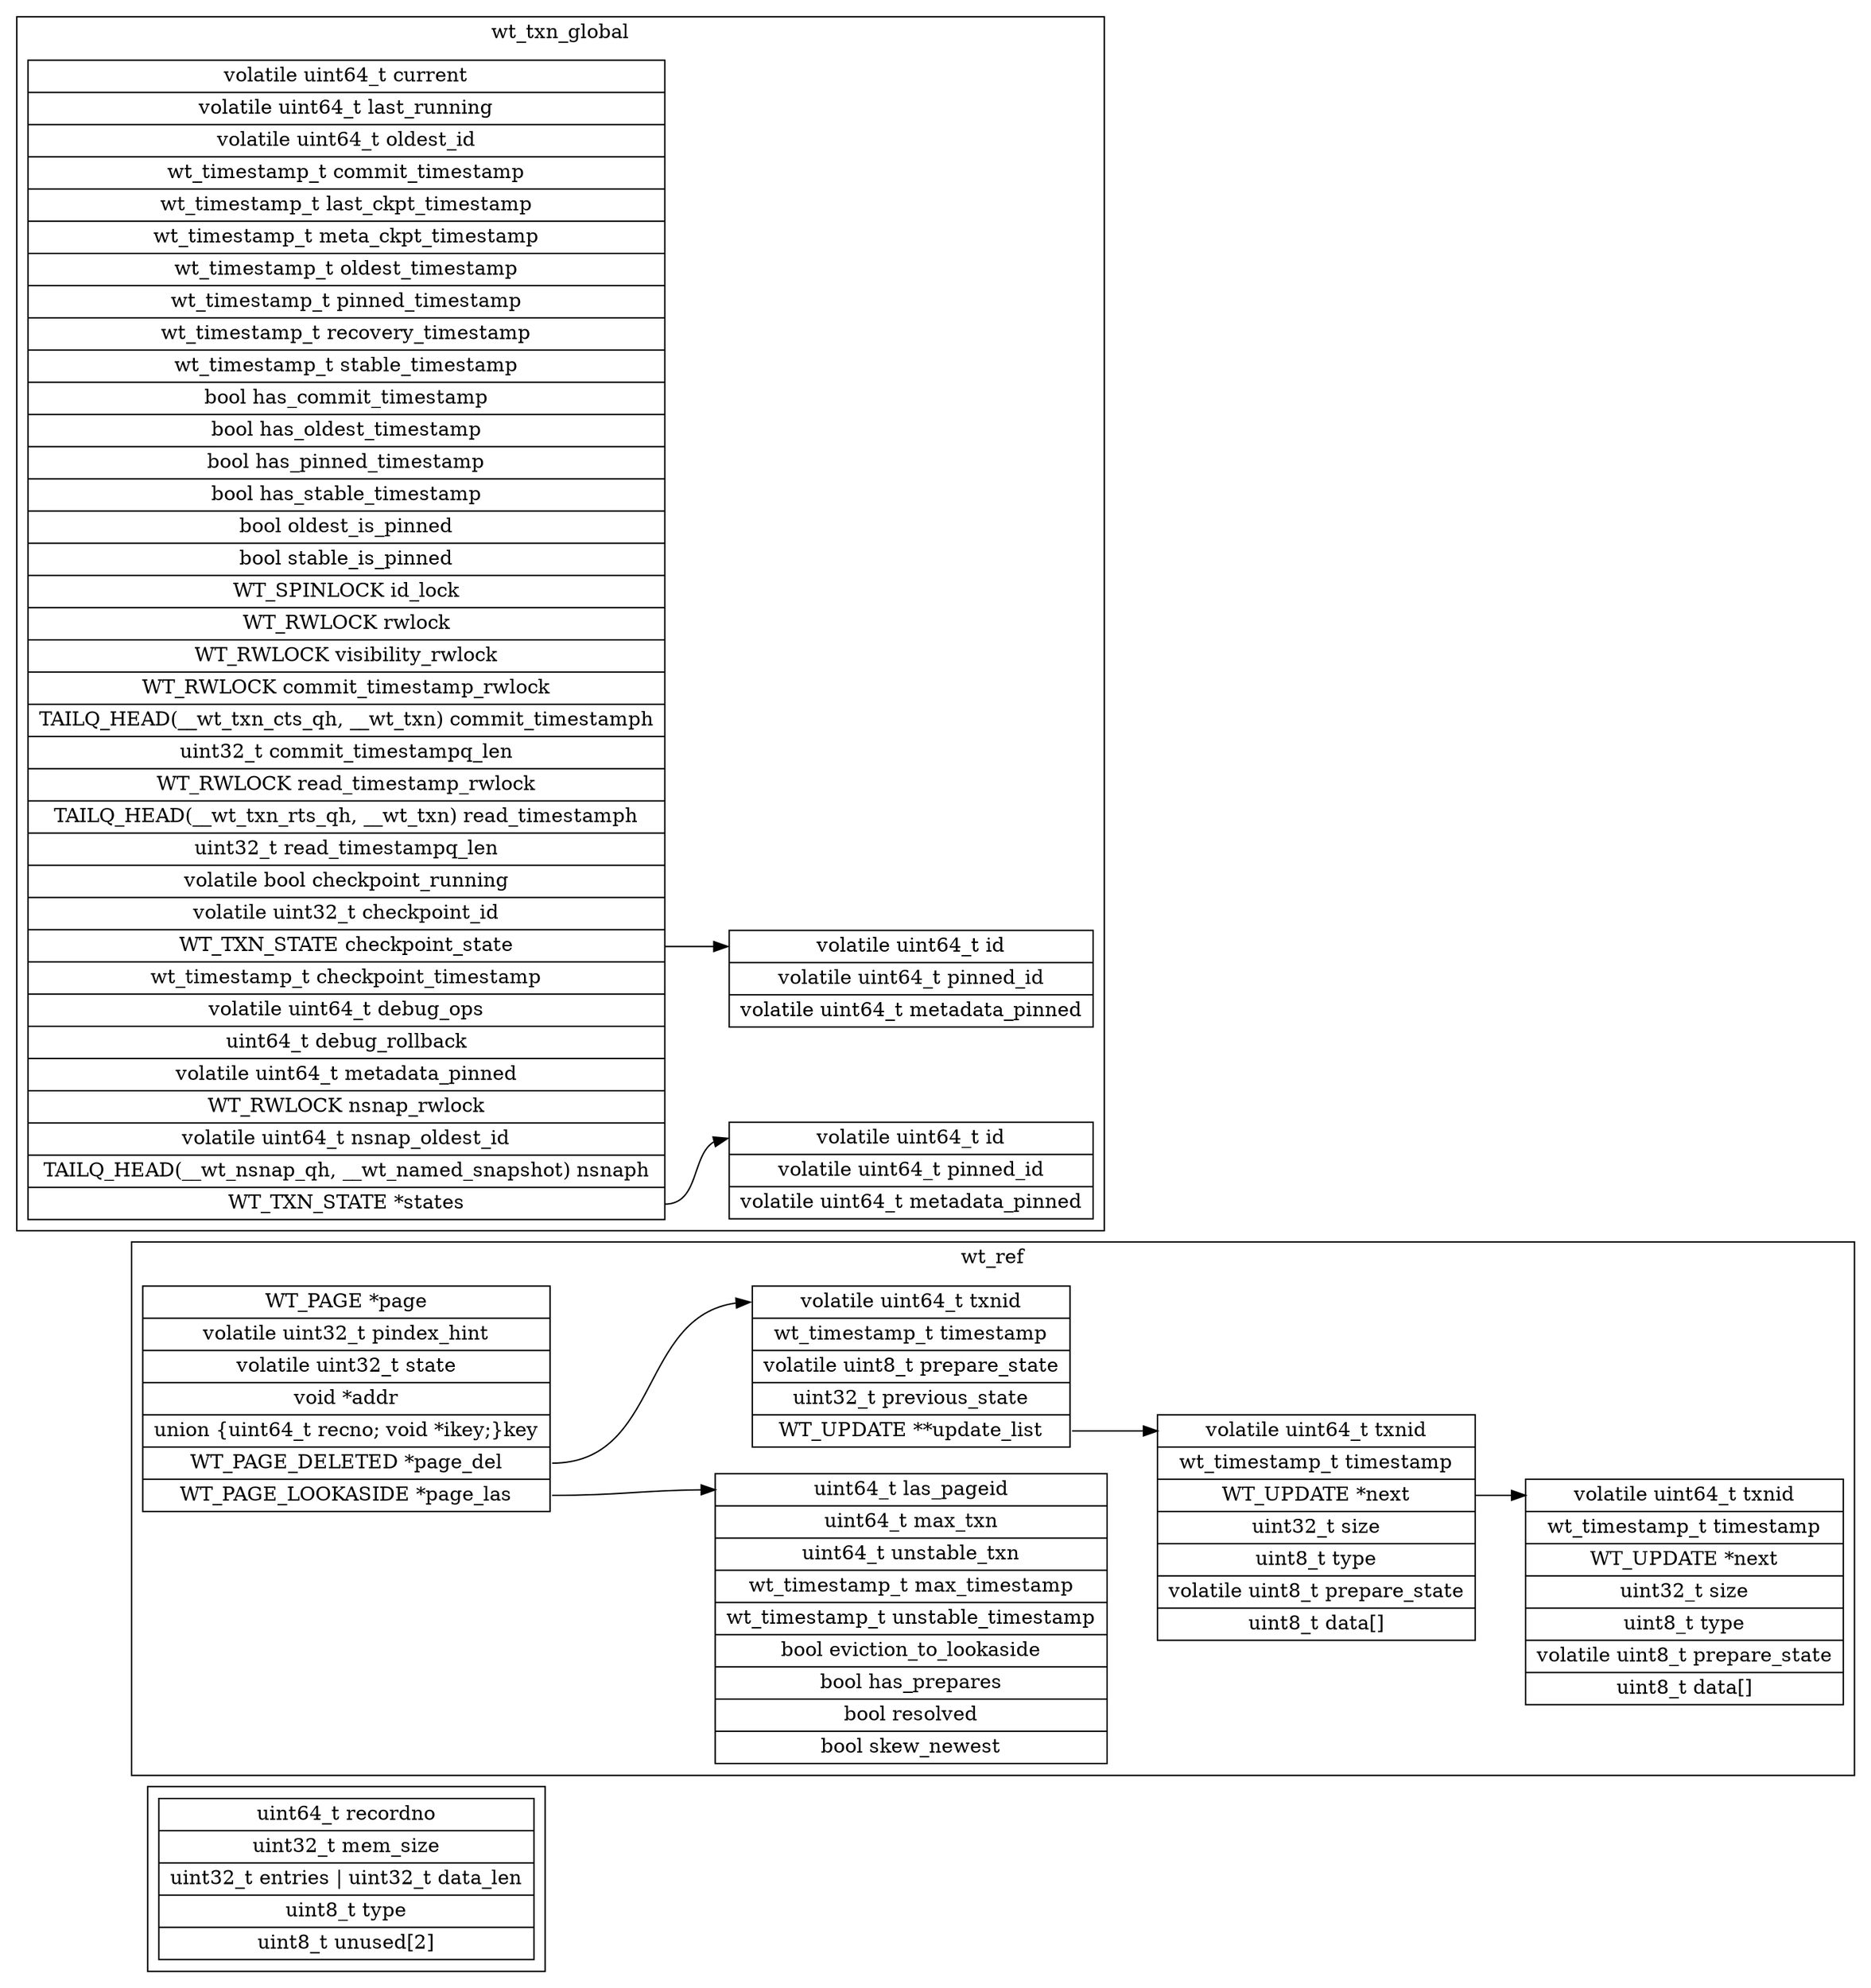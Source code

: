 digraph Page {
    rankdir=LR;
    subgraph cluster_PageHeader {
        node[shape=record];
        header[label="uint64_t recordno|uint32_t mem_size|uint32_t entries \| uint32_t data_len|uint8_t type|uint8_t unused[2]"];
    }

    subgraph cluster_Ref {
        node[shape=record]
        label="wt_ref"
        wt_ref[label="WT_PAGE *page|volatile uint32_t pindex_hint|volatile uint32_t state|void *addr|union \{uint64_t recno; void *ikey;\}key|<delete> WT_PAGE_DELETED *page_del|<las> WT_PAGE_LOOKASIDE *page_las"];
        wt_update[label="<header> volatile uint64_t txnid|wt_timestamp_t timestamp|<next> WT_UPDATE *next|uint32_t size|uint8_t type|volatile uint8_t prepare_state|uint8_t data[]"];
        wt_update2[label="<header> volatile uint64_t txnid|wt_timestamp_t timestamp|<next> WT_UPDATE *next|uint32_t size|uint8_t type|volatile uint8_t prepare_state|uint8_t data[]"];
        wt_page_deleted[label="<header> volatile uint64_t txnid|wt_timestamp_t timestamp|volatile uint8_t prepare_state|uint32_t previous_state|<update_list> WT_UPDATE **update_list"];
        wt_page_lookaside[label="<header> uint64_t las_pageid|uint64_t max_txn|uint64_t unstable_txn|wt_timestamp_t max_timestamp|wt_timestamp_t unstable_timestamp|bool eviction_to_lookaside|bool has_prepares|bool resolved|bool skew_newest"]
        wt_update:next ->wt_update2:header;
        wt_page_deleted:update_list -> wt_update:header;
        wt_ref:delete -> wt_page_deleted:header;
        wt_ref:las -> wt_page_lookaside:header
    }
    subgraph cluster_txn_global {
        label="wt_txn_global";
        node[shape=record];
        wt_txn_global[label="volatile uint64_t current| volatile uint64_t last_running|volatile uint64_t oldest_id|wt_timestamp_t commit_timestamp| wt_timestamp_t last_ckpt_timestamp|wt_timestamp_t meta_ckpt_timestamp|wt_timestamp_t oldest_timestamp|wt_timestamp_t pinned_timestamp|wt_timestamp_t recovery_timestamp|wt_timestamp_t stable_timestamp|bool has_commit_timestamp|bool has_oldest_timestamp|bool has_pinned_timestamp|bool has_stable_timestamp|bool
        oldest_is_pinned|bool stable_is_pinned|WT_SPINLOCK id_lock|WT_RWLOCK rwlock|WT_RWLOCK visibility_rwlock|WT_RWLOCK commit_timestamp_rwlock|TAILQ_HEAD(__wt_txn_cts_qh, __wt_txn) commit_timestamph|uint32_t commit_timestampq_len|WT_RWLOCK read_timestamp_rwlock|TAILQ_HEAD(__wt_txn_rts_qh, __wt_txn) read_timestamph|uint32_t read_timestampq_len|volatile bool checkpoint_running|volatile uint32_t
        checkpoint_id|<checkpoint_state> WT_TXN_STATE checkpoint_state|wt_timestamp_t checkpoint_timestamp|volatile uint64_t debug_ops|uint64_t debug_rollback|volatile uint64_t metadata_pinned|WT_RWLOCK nsnap_rwlock|volatile uint64_t nsnap_oldest_id|TAILQ_HEAD(__wt_nsnap_qh, __wt_named_snapshot) nsnaph|<txn_state> WT_TXN_STATE *states"]
       txn_state[label="<header> volatile uint64_t id| volatile uint64_t pinned_id|volatile uint64_t metadata_pinned"] 
       txn_state2[label="<header> volatile uint64_t id| volatile uint64_t pinned_id|volatile uint64_t metadata_pinned"] 
       wt_txn_global:txn_state -> txn_state:header
       wt_txn_global:checkpoint_state -> txn_state2:header
    }
}
